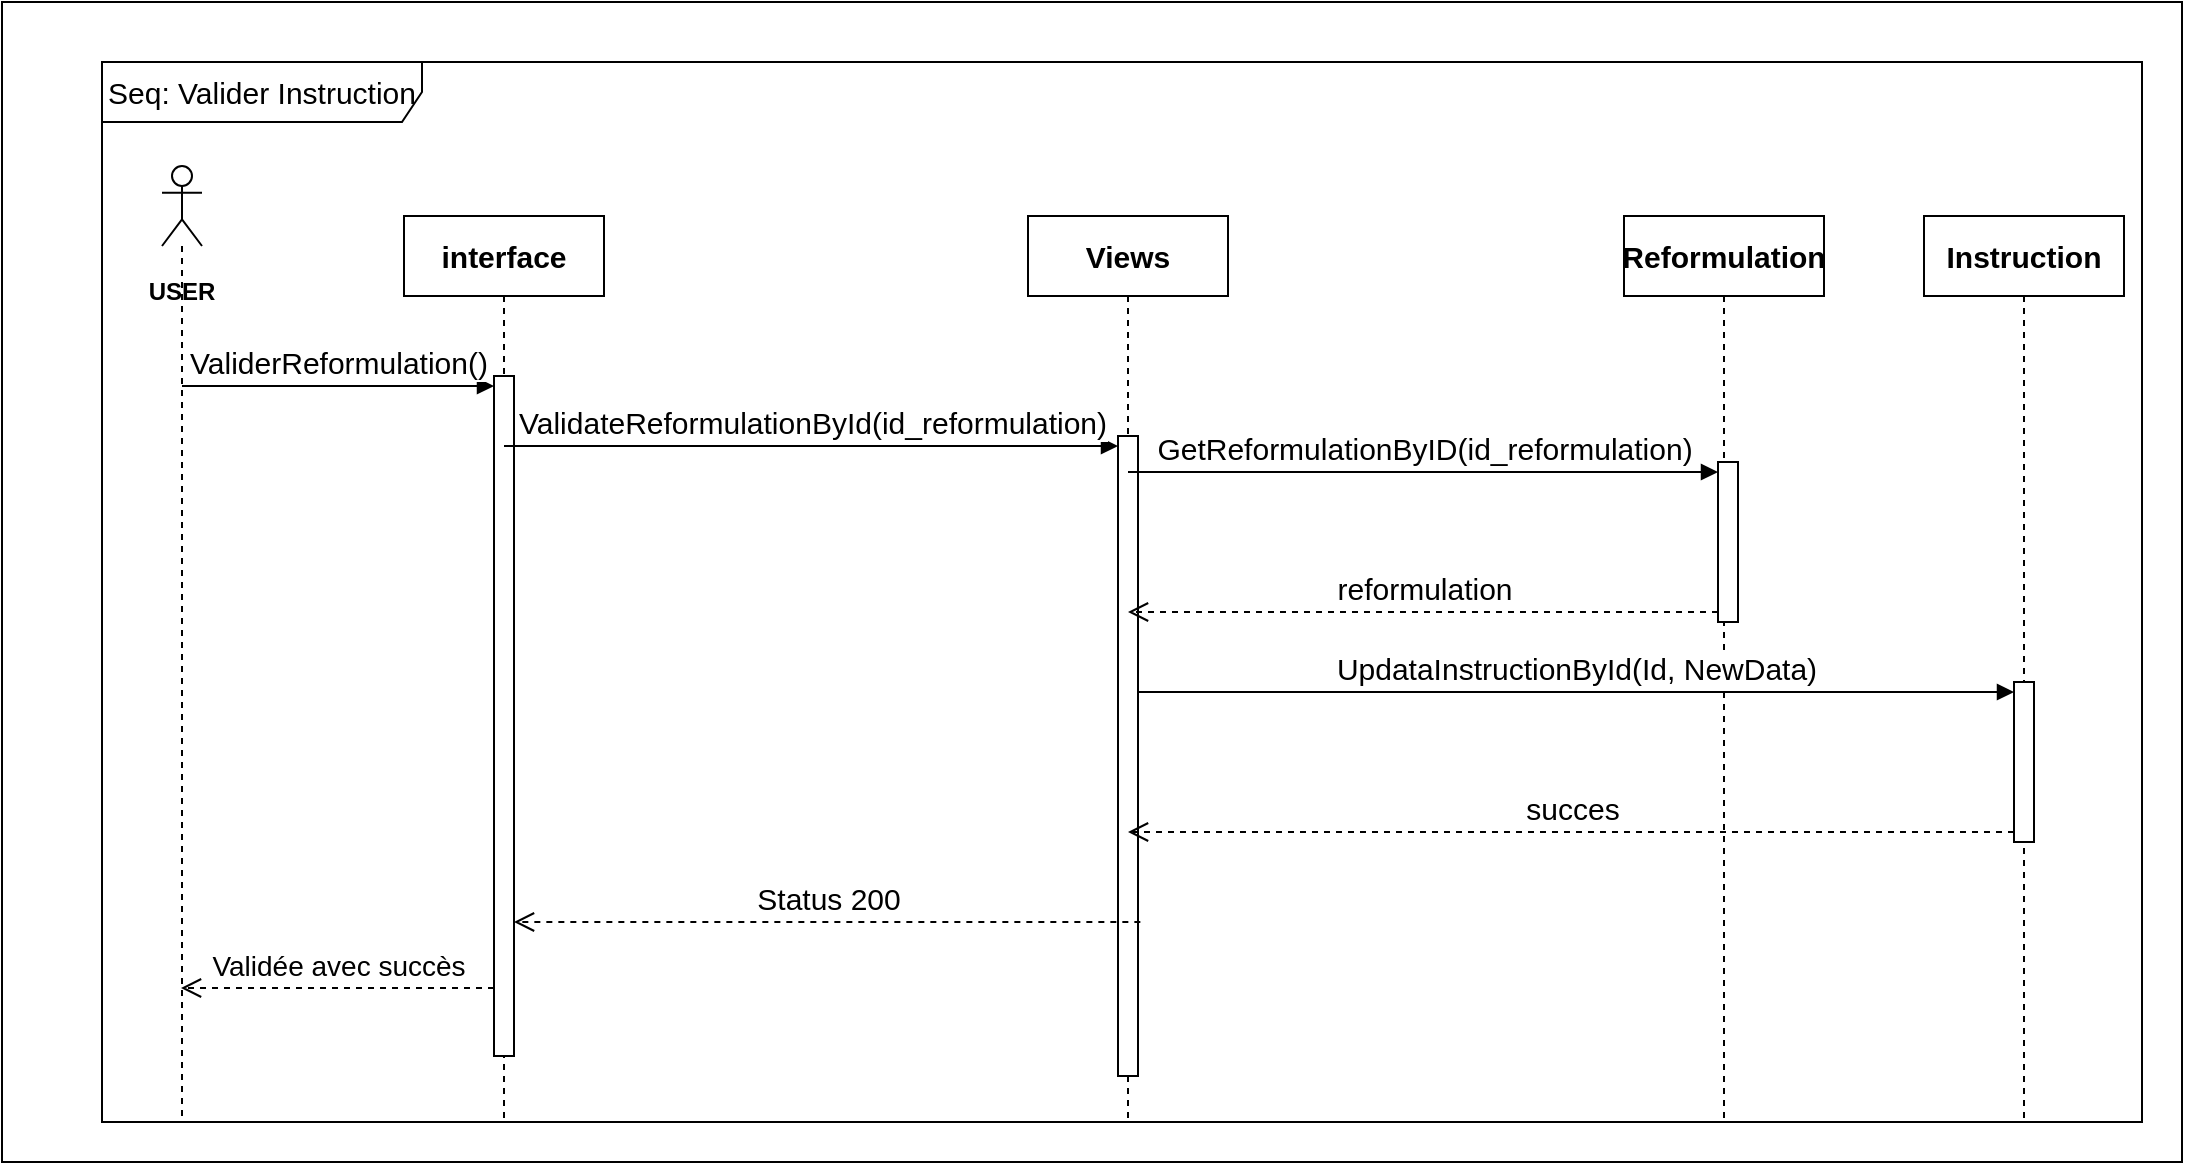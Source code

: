 <mxfile version="24.8.3">
  <diagram name="Page-1" id="K8ZZ-9xjgpRWjNTjmY1s">
    <mxGraphModel dx="1012" dy="567" grid="1" gridSize="10" guides="1" tooltips="1" connect="1" arrows="1" fold="1" page="1" pageScale="1" pageWidth="3300" pageHeight="4681" math="0" shadow="0">
      <root>
        <mxCell id="0" />
        <mxCell id="1" parent="0" />
        <mxCell id="Pz0wNZ6N-7INPNuhXWgC-19" value="" style="rounded=0;whiteSpace=wrap;html=1;" parent="1" vertex="1">
          <mxGeometry x="100" y="40" width="1090" height="580" as="geometry" />
        </mxCell>
        <mxCell id="Pz0wNZ6N-7INPNuhXWgC-20" value="" style="shape=umlLifeline;perimeter=lifelinePerimeter;whiteSpace=wrap;html=1;container=1;dropTarget=0;collapsible=0;recursiveResize=0;outlineConnect=0;portConstraint=eastwest;newEdgeStyle={&quot;curved&quot;:0,&quot;rounded&quot;:0};participant=umlActor;" parent="1" vertex="1">
          <mxGeometry x="180" y="122" width="20" height="478" as="geometry" />
        </mxCell>
        <mxCell id="Pz0wNZ6N-7INPNuhXWgC-21" value="&lt;b&gt;&lt;font style=&quot;font-size: 15px;&quot;&gt;interface&lt;/font&gt;&lt;/b&gt;" style="shape=umlLifeline;perimeter=lifelinePerimeter;whiteSpace=wrap;html=1;container=1;dropTarget=0;collapsible=0;recursiveResize=0;outlineConnect=0;portConstraint=eastwest;newEdgeStyle={&quot;curved&quot;:0,&quot;rounded&quot;:0};" parent="1" vertex="1">
          <mxGeometry x="301" y="147" width="100" height="453" as="geometry" />
        </mxCell>
        <mxCell id="Pz0wNZ6N-7INPNuhXWgC-22" value="" style="html=1;points=[[0,0,0,0,5],[0,1,0,0,-5],[1,0,0,0,5],[1,1,0,0,-5]];perimeter=orthogonalPerimeter;outlineConnect=0;targetShapes=umlLifeline;portConstraint=eastwest;newEdgeStyle={&quot;curved&quot;:0,&quot;rounded&quot;:0};" parent="Pz0wNZ6N-7INPNuhXWgC-21" vertex="1">
          <mxGeometry x="45" y="80" width="10" height="340" as="geometry" />
        </mxCell>
        <mxCell id="Pz0wNZ6N-7INPNuhXWgC-23" value="&lt;font style=&quot;font-size: 15px;&quot;&gt;&lt;b&gt;Views&lt;/b&gt;&lt;/font&gt;" style="shape=umlLifeline;perimeter=lifelinePerimeter;whiteSpace=wrap;html=1;container=1;dropTarget=0;collapsible=0;recursiveResize=0;outlineConnect=0;portConstraint=eastwest;newEdgeStyle={&quot;curved&quot;:0,&quot;rounded&quot;:0};" parent="1" vertex="1">
          <mxGeometry x="613" y="147" width="100" height="453" as="geometry" />
        </mxCell>
        <mxCell id="Pz0wNZ6N-7INPNuhXWgC-24" value="" style="html=1;points=[[0,0,0,0,5],[0,1,0,0,-5],[1,0,0,0,5],[1,1,0,0,-5]];perimeter=orthogonalPerimeter;outlineConnect=0;targetShapes=umlLifeline;portConstraint=eastwest;newEdgeStyle={&quot;curved&quot;:0,&quot;rounded&quot;:0};" parent="Pz0wNZ6N-7INPNuhXWgC-23" vertex="1">
          <mxGeometry x="45" y="110" width="10" height="320" as="geometry" />
        </mxCell>
        <mxCell id="Pz0wNZ6N-7INPNuhXWgC-25" value="&lt;font style=&quot;font-size: 15px;&quot;&gt;&lt;b&gt;Reformulation&lt;/b&gt;&lt;/font&gt;" style="shape=umlLifeline;perimeter=lifelinePerimeter;whiteSpace=wrap;html=1;container=1;dropTarget=0;collapsible=0;recursiveResize=0;outlineConnect=0;portConstraint=eastwest;newEdgeStyle={&quot;curved&quot;:0,&quot;rounded&quot;:0};" parent="1" vertex="1">
          <mxGeometry x="911" y="147" width="100" height="453" as="geometry" />
        </mxCell>
        <mxCell id="Pz0wNZ6N-7INPNuhXWgC-26" value="" style="html=1;points=[[0,0,0,0,5],[0,1,0,0,-5],[1,0,0,0,5],[1,1,0,0,-5]];perimeter=orthogonalPerimeter;outlineConnect=0;targetShapes=umlLifeline;portConstraint=eastwest;newEdgeStyle={&quot;curved&quot;:0,&quot;rounded&quot;:0};" parent="Pz0wNZ6N-7INPNuhXWgC-25" vertex="1">
          <mxGeometry x="47" y="123" width="10" height="80" as="geometry" />
        </mxCell>
        <mxCell id="Pz0wNZ6N-7INPNuhXWgC-27" value="&lt;font style=&quot;font-size: 15px;&quot;&gt;&lt;b&gt;Instruction&lt;/b&gt;&lt;/font&gt;" style="shape=umlLifeline;perimeter=lifelinePerimeter;whiteSpace=wrap;html=1;container=1;dropTarget=0;collapsible=0;recursiveResize=0;outlineConnect=0;portConstraint=eastwest;newEdgeStyle={&quot;curved&quot;:0,&quot;rounded&quot;:0};" parent="1" vertex="1">
          <mxGeometry x="1061" y="147" width="100" height="453" as="geometry" />
        </mxCell>
        <mxCell id="Pz0wNZ6N-7INPNuhXWgC-28" value="" style="html=1;points=[[0,0,0,0,5],[0,1,0,0,-5],[1,0,0,0,5],[1,1,0,0,-5]];perimeter=orthogonalPerimeter;outlineConnect=0;targetShapes=umlLifeline;portConstraint=eastwest;newEdgeStyle={&quot;curved&quot;:0,&quot;rounded&quot;:0};" parent="Pz0wNZ6N-7INPNuhXWgC-27" vertex="1">
          <mxGeometry x="45" y="233" width="10" height="80" as="geometry" />
        </mxCell>
        <mxCell id="Pz0wNZ6N-7INPNuhXWgC-29" value="&lt;font style=&quot;font-size: 15px;&quot;&gt;ValiderReformulation()&lt;/font&gt;" style="html=1;verticalAlign=bottom;endArrow=block;curved=0;rounded=0;entryX=0;entryY=0;entryDx=0;entryDy=5;" parent="1" source="Pz0wNZ6N-7INPNuhXWgC-20" target="Pz0wNZ6N-7INPNuhXWgC-22" edge="1">
          <mxGeometry relative="1" as="geometry">
            <mxPoint x="231.833" y="232.0" as="sourcePoint" />
          </mxGeometry>
        </mxCell>
        <mxCell id="Pz0wNZ6N-7INPNuhXWgC-30" value="&lt;font style=&quot;font-size: 14px;&quot;&gt;Validée avec succès&lt;/font&gt;" style="html=1;verticalAlign=bottom;endArrow=open;dashed=1;endSize=8;curved=0;rounded=0;" parent="1" edge="1">
          <mxGeometry relative="1" as="geometry">
            <mxPoint x="189.5" y="533" as="targetPoint" />
            <mxPoint x="346" y="533" as="sourcePoint" />
          </mxGeometry>
        </mxCell>
        <mxCell id="Pz0wNZ6N-7INPNuhXWgC-31" value="&lt;font style=&quot;font-size: 15px;&quot;&gt;ValidateReformulationById(id_reformulation)&lt;/font&gt;" style="html=1;verticalAlign=bottom;endArrow=block;curved=0;rounded=0;entryX=0;entryY=0;entryDx=0;entryDy=5;" parent="1" source="Pz0wNZ6N-7INPNuhXWgC-21" target="Pz0wNZ6N-7INPNuhXWgC-24" edge="1">
          <mxGeometry x="0.002" relative="1" as="geometry">
            <mxPoint x="533" y="262" as="sourcePoint" />
            <mxPoint as="offset" />
          </mxGeometry>
        </mxCell>
        <mxCell id="Pz0wNZ6N-7INPNuhXWgC-32" value="&lt;font style=&quot;font-size: 15px;&quot;&gt;Status 200&lt;/font&gt;" style="html=1;verticalAlign=bottom;endArrow=open;dashed=1;endSize=8;curved=0;rounded=0;exitX=0;exitY=1;exitDx=0;exitDy=-5;" parent="1" edge="1" target="Pz0wNZ6N-7INPNuhXWgC-22">
          <mxGeometry relative="1" as="geometry">
            <mxPoint x="430.003" y="500.0" as="targetPoint" />
            <mxPoint x="669.17" y="500.0" as="sourcePoint" />
          </mxGeometry>
        </mxCell>
        <mxCell id="Pz0wNZ6N-7INPNuhXWgC-33" value="&lt;font style=&quot;font-size: 15px;&quot;&gt;GetReformulationByID(id_reformulation)&lt;/font&gt;" style="html=1;verticalAlign=bottom;endArrow=block;curved=0;rounded=0;entryX=0;entryY=0;entryDx=0;entryDy=5;" parent="1" source="Pz0wNZ6N-7INPNuhXWgC-23" target="Pz0wNZ6N-7INPNuhXWgC-26" edge="1">
          <mxGeometry relative="1" as="geometry">
            <mxPoint x="820" y="275" as="sourcePoint" />
          </mxGeometry>
        </mxCell>
        <mxCell id="Pz0wNZ6N-7INPNuhXWgC-34" value="&lt;font style=&quot;font-size: 15px;&quot;&gt;reformulation&lt;/font&gt;" style="html=1;verticalAlign=bottom;endArrow=open;dashed=1;endSize=8;curved=0;rounded=0;exitX=0;exitY=1;exitDx=0;exitDy=-5;" parent="1" source="Pz0wNZ6N-7INPNuhXWgC-26" target="Pz0wNZ6N-7INPNuhXWgC-23" edge="1">
          <mxGeometry relative="1" as="geometry">
            <mxPoint x="820" y="345" as="targetPoint" />
          </mxGeometry>
        </mxCell>
        <mxCell id="Pz0wNZ6N-7INPNuhXWgC-35" value="&lt;font style=&quot;font-size: 15px;&quot;&gt;UpdataInstructionById(Id, NewData)&lt;/font&gt;" style="html=1;verticalAlign=bottom;endArrow=block;curved=0;rounded=0;entryX=0;entryY=0;entryDx=0;entryDy=5;" parent="1" source="Pz0wNZ6N-7INPNuhXWgC-24" target="Pz0wNZ6N-7INPNuhXWgC-28" edge="1">
          <mxGeometry relative="1" as="geometry">
            <mxPoint x="600" y="345" as="sourcePoint" />
          </mxGeometry>
        </mxCell>
        <mxCell id="Pz0wNZ6N-7INPNuhXWgC-36" value="&lt;font style=&quot;font-size: 15px;&quot;&gt;succes&lt;/font&gt;" style="html=1;verticalAlign=bottom;endArrow=open;dashed=1;endSize=8;curved=0;rounded=0;exitX=0;exitY=1;exitDx=0;exitDy=-5;" parent="1" source="Pz0wNZ6N-7INPNuhXWgC-28" target="Pz0wNZ6N-7INPNuhXWgC-23" edge="1">
          <mxGeometry relative="1" as="geometry">
            <mxPoint x="600" y="415" as="targetPoint" />
          </mxGeometry>
        </mxCell>
        <mxCell id="Pz0wNZ6N-7INPNuhXWgC-37" value="&lt;font style=&quot;font-size: 15px;&quot;&gt;Seq: Valider Instruction&lt;/font&gt;" style="shape=umlFrame;whiteSpace=wrap;html=1;pointerEvents=0;recursiveResize=0;container=1;collapsible=0;width=160;" parent="1" vertex="1">
          <mxGeometry x="150" y="70" width="1020" height="530" as="geometry" />
        </mxCell>
        <mxCell id="8XyAbyhBh-sy9a6bDNWG-1" value="&lt;b&gt;USER&lt;/b&gt;" style="text;html=1;align=center;verticalAlign=middle;whiteSpace=wrap;rounded=0;" vertex="1" parent="1">
          <mxGeometry x="160" y="170" width="60" height="30" as="geometry" />
        </mxCell>
      </root>
    </mxGraphModel>
  </diagram>
</mxfile>
